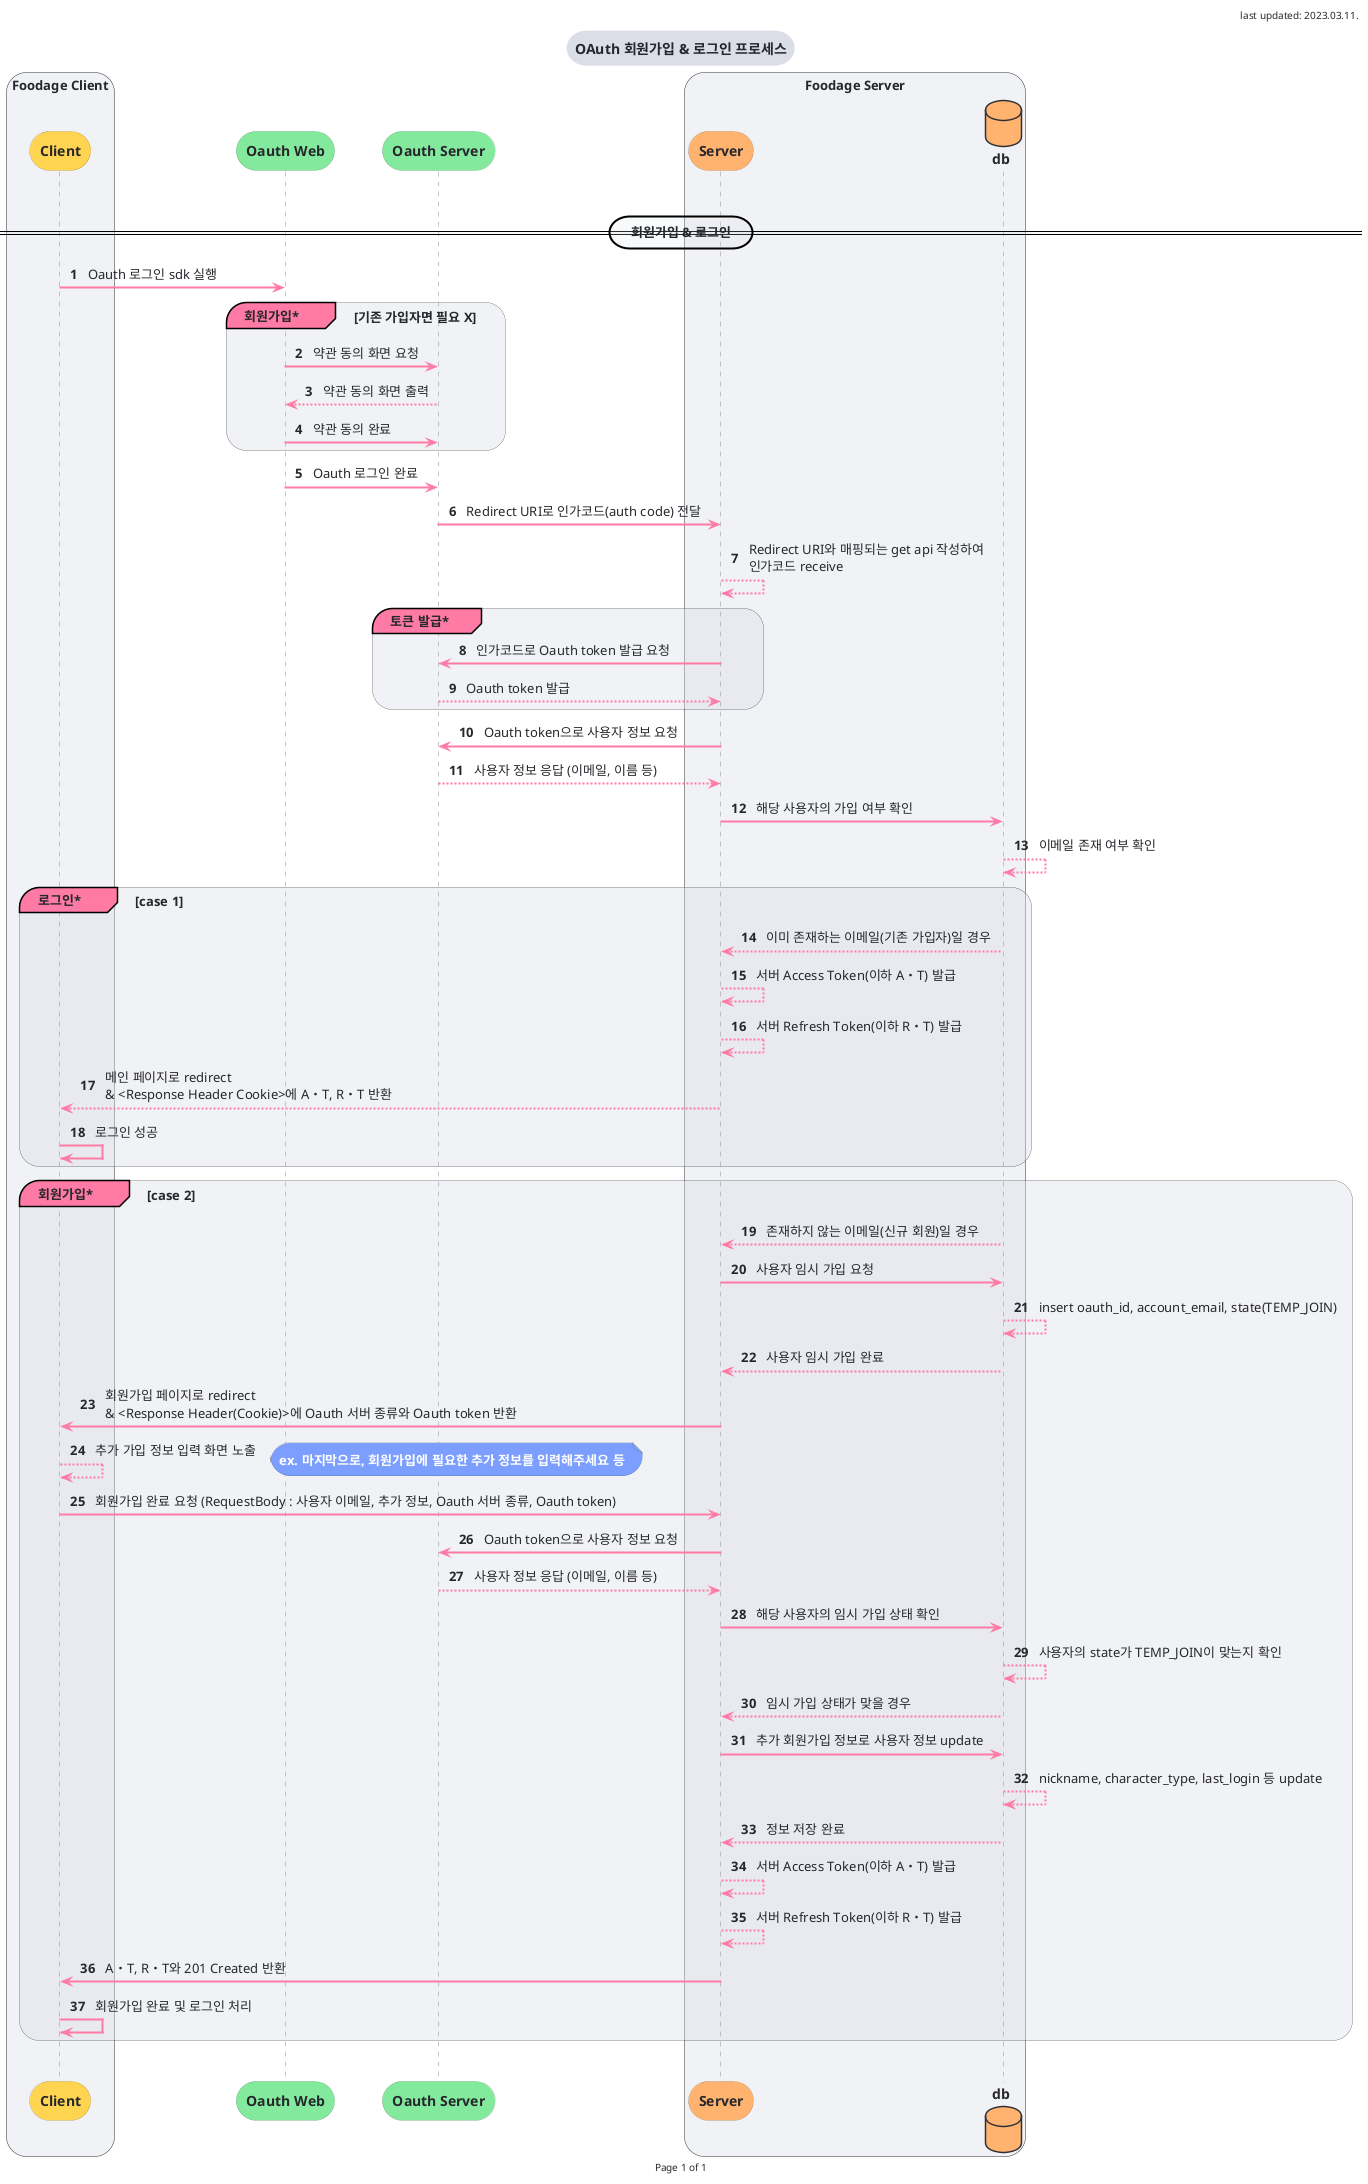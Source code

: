 @startuml
'!theme sketchy

'===========================================================
' info
'===========================================================
header last updated: 2023.03.11.
footer Page %page% of %lastpage%
title
    OAuth 회원가입 & 로그인 프로세스
end title


'===========================================================
' skin
'===========================================================
skinparam padding 3

skinparam roundCorner 40
skinparam actorStyle awesome

'-----------------------------------------------------------
' ☀️ light
'-----------------------------------------------------------
skinparam default {
    FontColor #26272c
    FontName PT Sans, .AppleSystemUIFont
    FontSize 13
}

skinparam title {
    FontSize 14
    FontColor #26272c
    BackgroundColor #dbdde7
    BorderThickness 0
    BorderRoundCorner 40
}

skinparam participant {
    FontSize 14
    FontStyle bold
    BorderThickness 0
    BackgroundColor #ffaa7a
}

skinparam database {
    FontSize 14
    FontStyle bold
    BackgroundColor #ffaa7a
    BorderColor #2f3036
}

skinparam arrow {
    Color #ff7aa4
    Thickness 2
    MessageAlignment center
}

skinparam sequence {
    GroupBackgroundColor #ff7aa4
    GroupBodyBackgroundColor #dbdde760
    GroupBorderThickness 0

    LifeLineBorderColor #91939c
    LifeLineBorderThickness 1

    BoxBackgroundColor #dbdde760
    BoxBorderColor #2f3036

    DividerBackgroundColor #dbdde230
}
skinparam BoxPadding 5

skinparam note {
    FontColor White
    FontStyle bold

    BackgroundColor #7c9fff
    BorderThickness 0
}

'-----------------------------------------------------------
' 🌘 dark
'-----------------------------------------------------------
'
'skinparam backgroundColor #26272c
'skinparam roundCorner 40
'skinparam actorStyle awesome
'
'skinparam default {
'    FontColor White
'    FontName PT Sans, .AppleSystemUIFont
'    FontSize 13
'}
'
'skinparam title {
'    FontSize 14
'    FontColor #26272c
'    BackgroundColor #dbdde7
'    BorderThickness 0
'    BorderRoundCorner 40
'}
'
'skinparam participant {
'    FontSize 14
'    FontStyle bold
'    BorderThickness 0
'    BackgroundColor #fc7f3b
'}
'
'skinparam database {
'    FontSize 14
'    FontStyle bold
'    BackgroundColor #fc7f3b
'    BorderColor #2f3036
'}
'
'skinparam arrow {
'    Color #b5b8c3
'    Thickness 2
'    MessageAlignment center
'}
'
'skinparam sequence {
'    GroupBackgroundColor #f23761
'    GroupBodyBackgroundColor #18181b60
'    GroupBorderThickness 0
'
'    LifeLineBorderColor #91939c
'    LifeLineBorderThickness 1
'
'    BoxBackgroundColor #2f3036
'    BoxBorderColor #2f3036
'
'    DividerBackgroundColor #2f303680
'    DividerBorderColor Gray
'    DividerBorderThickness 1
'}
'skinparam BoxPadding 5
'
'skinparam note {
'    FontColor White
'    FontStyle bold
'    BackgroundColor #4d90ff
'    BorderThickness 0
'}


'===========================================================
' box
'===========================================================
'-----------------------------------------------------------
' 🌘 dark
'-----------------------------------------------------------
'box Foodage Client
'    participant "Client" as client #f2b120
'end box

'participant "Oauth Web" as a_client #68be00
'participant "Oauth Server" as a_server #68be00

'box Foodage Server
'    participant "Server" as server #f98c0b
'    database db #f98c0b
'end box

'-----------------------------------------------------------
' ☀️ light
'-----------------------------------------------------------
box Foodage Client
    participant "Client" as client #ffd451
end box

participant "Oauth Web" as a_client #83ea9d
participant "Oauth Server" as a_server #83ea9d

box Foodage Server
    participant "Server" as server #ffb36f
    database db #ffb36f
end box

autonumber


'===========================================================
' contents
'===========================================================
|||
== ㅤ회원가입 & 로그인   ==

client -> a_client: Oauth 로그인 sdk 실행

'서비스 회원가입
group 회원가입* [기존 가입자면 필요 X]
    a_client -> a_server: 약관 동의 화면 요청
    a_server --> a_client: 약관 동의 화면 출력
    a_client -> a_server: 약관 동의 완료
end

a_client -> a_server: Oauth 로그인 완료

a_server -> server: Redirect URI로 인가코드(auth code) 전달
server --> server: Redirect URI와 매핑되는 get api 작성하여\n인가코드 receive

group 토큰 발급*
''' at 발급
server -> a_server: 인가코드로 Oauth token 발급 요청
a_server --> server: Oauth token 발급
end

''' at로 사용자 정보 확인
server -> a_server: Oauth token으로 사용자 정보 요청
a_server --> server: 사용자 정보 응답 (이메일, 이름 등)
server -> db: 해당 사용자의 가입 여부 확인
db --> db: 이메일 존재 여부 확인

'서비스 로그인
group 로그인* [case 1]
    db --> server: 이미 존재하는 이메일(기존 가입자)일 경우
    server --> server: 서버 Access Token(이하 A・T) 발급
    server --> server: 서버 Refresh Token(이하 R・T) 발급
    server --> client: 메인 페이지로 redirect\n& <Response Header Cookie>에 A・T, R・T 반환
    client -> client: 로그인 성공
end

'서비스 회원가입
group 회원가입* [case 2]
    db --> server: 존재하지 않는 이메일(신규 회원)일 경우
    server -> db: 사용자 임시 가입 요청
    db --> db: insert oauth_id, account_email, state(TEMP_JOIN)
    db --> server: 사용자 임시 가입 완료
    server -> client: 회원가입 페이지로 redirect\n& <Response Header(Cookie)>에 Oauth 서버 종류와 Oauth token 반환
    client --> client: 추가 가입 정보 입력 화면 노출
      note right: ex. 마지막으로, 회원가입에 필요한 추가 정보를 입력해주세요 등
    client -> server: 회원가입 완료 요청 (RequestBody : 사용자 이메일, 추가 정보, Oauth 서버 종류, Oauth token)
    server -> a_server: Oauth token으로 사용자 정보 요청
    a_server --> server: 사용자 정보 응답 (이메일, 이름 등)
    server -> db: 해당 사용자의 임시 가입 상태 확인
    db --> db: 사용자의 state가 TEMP_JOIN이 맞는지 확인
    db --> server: 임시 가입 상태가 맞을 경우
    server -> db: 추가 회원가입 정보로 사용자 정보 update
    db --> db: nickname, character_type, last_login 등 update
    db --> server: 정보 저장 완료
    server --> server: 서버 Access Token(이하 A・T) 발급
    server --> server: 서버 Refresh Token(이하 R・T) 발급
    server -> client: A・T, R・T와 201 Created 반환
    client -> client: 회원가입 완료 및 로그인 처리
end

|||

@enduml
